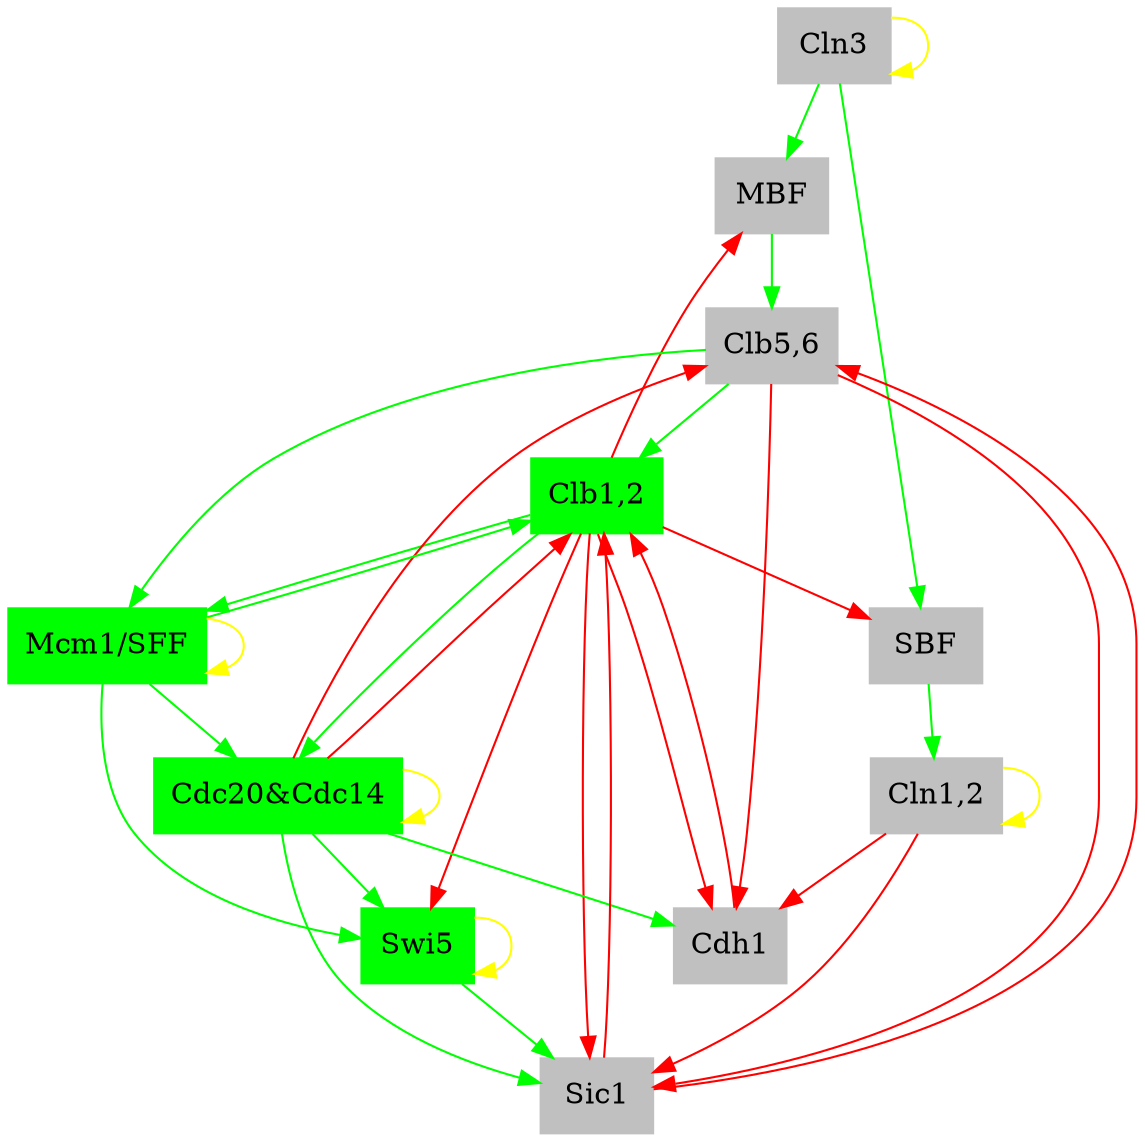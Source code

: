 digraph 00000110011  {
"Cln3" [shape=box, color=gray, style=filled];
	edge [color=yellow]; 
	"Cln3" -> "Cln3";
"MBF" [shape=box, color=gray, style=filled];
	edge [color=green]; 
	"Cln3" -> "MBF";
	edge [color=red]; 
	"Clb1,2" -> "MBF";
"SBF" [shape=box, color=gray, style=filled];
	edge [color=green]; 
	"Cln3" -> "SBF";
	edge [color=red]; 
	"Clb1,2" -> "SBF";
"Cln1,2" [shape=box, color=gray, style=filled];
	edge [color=yellow]; 
	"Cln1,2" -> "Cln1,2";
	edge [color=green]; 
	"SBF" -> "Cln1,2";
"Cdh1" [shape=box, color=gray, style=filled];
	edge [color=green]; 
	"Cdc20&Cdc14" -> "Cdh1";
	edge [color=red]; 
	"Clb1,2" -> "Cdh1";
	"Clb5,6" -> "Cdh1";
	"Cln1,2" -> "Cdh1";
"Swi5" [shape=box, color=green, style=filled];
	edge [color=yellow]; 
	"Swi5" -> "Swi5";
	edge [color=green]; 
	"Cdc20&Cdc14" -> "Swi5";
	"Mcm1/SFF" -> "Swi5";
	edge [color=red]; 
	"Clb1,2" -> "Swi5";
"Cdc20&Cdc14" [shape=box, color=green, style=filled];
	edge [color=yellow]; 
	"Cdc20&Cdc14" -> "Cdc20&Cdc14";
	edge [color=green]; 
	"Clb1,2" -> "Cdc20&Cdc14";
	"Mcm1/SFF" -> "Cdc20&Cdc14";
"Clb5,6" [shape=box, color=gray, style=filled];
	edge [color=green]; 
	"MBF" -> "Clb5,6";
	edge [color=red]; 
	"Cdc20&Cdc14" -> "Clb5,6";
	"Sic1" -> "Clb5,6";
"Sic1" [shape=box, color=gray, style=filled];
	edge [color=green]; 
	"Cdc20&Cdc14" -> "Sic1";
	"Swi5" -> "Sic1";
	edge [color=red]; 
	"Clb1,2" -> "Sic1";
	"Clb5,6" -> "Sic1";
	"Cln1,2" -> "Sic1";
"Clb1,2" [shape=box, color=green, style=filled];
	edge [color=green]; 
	"Clb5,6" -> "Clb1,2";
	"Mcm1/SFF" -> "Clb1,2";
	edge [color=red]; 
	"Cdc20&Cdc14" -> "Clb1,2";
	"Cdh1" -> "Clb1,2";
	"Sic1" -> "Clb1,2";
"Mcm1/SFF" [shape=box, color=green, style=filled];
	edge [color=yellow]; 
	"Mcm1/SFF" -> "Mcm1/SFF";
	edge [color=green]; 
	"Clb1,2" -> "Mcm1/SFF";
	"Clb5,6" -> "Mcm1/SFF";

}